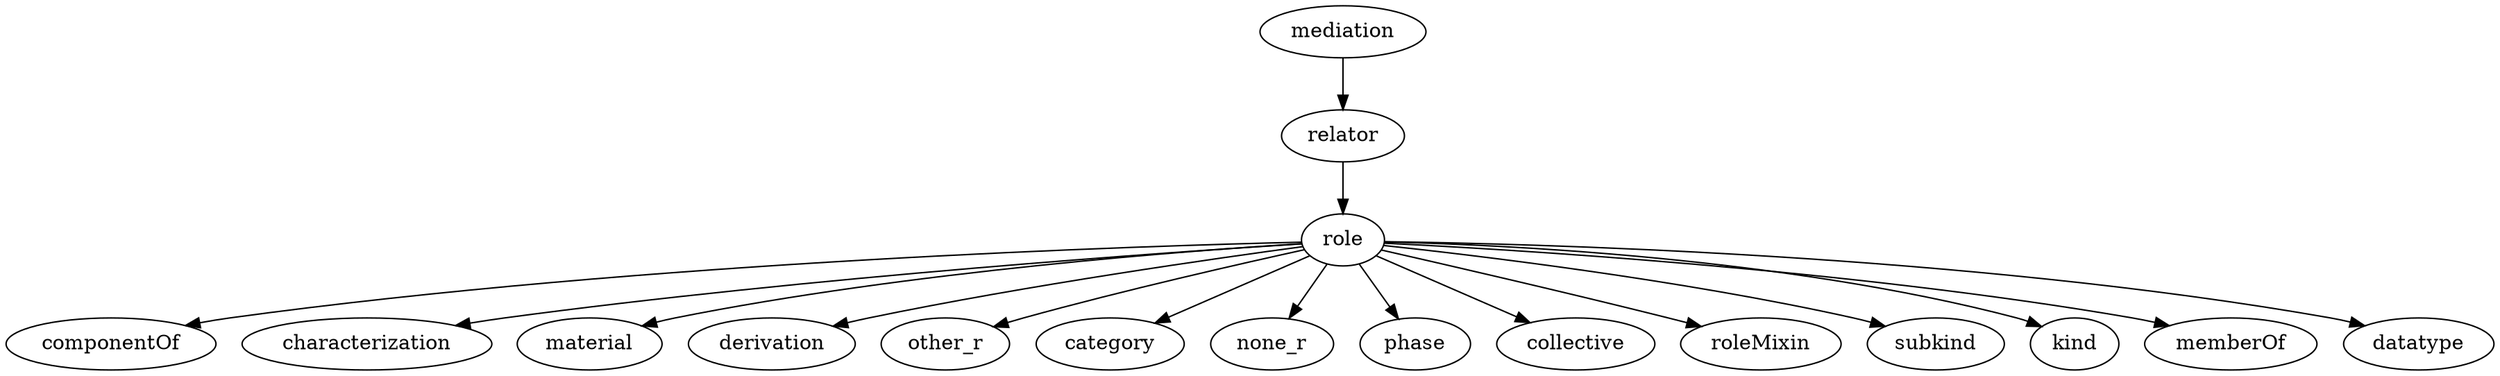 strict digraph  {
mediation;
relator;
role;
componentOf;
characterization;
material;
derivation;
other_r;
category;
none_r;
phase;
collective;
roleMixin;
subkind;
kind;
memberOf;
datatype;
mediation -> relator;
relator -> role;
role -> componentOf;
role -> characterization;
role -> material;
role -> derivation;
role -> other_r;
role -> category;
role -> none_r;
role -> phase;
role -> collective;
role -> roleMixin;
role -> subkind;
role -> kind;
role -> memberOf;
role -> datatype;
}
